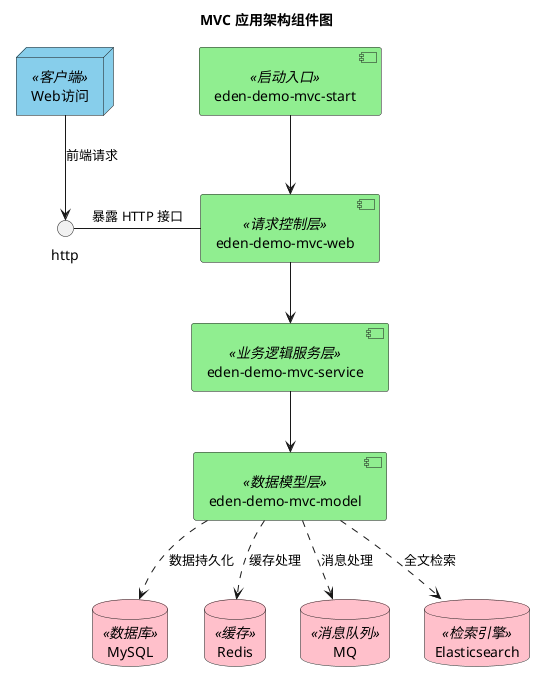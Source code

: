 @startuml

!if %variable_exists("$THEME")
title MVC 应用架构组件图 - $THEME theme
!else
title MVC 应用架构组件图
!endif

'skinparam BackgroundColor transparent

[eden-demo-mvc-web] <<请求控制层>>
[eden-demo-mvc-service] <<业务逻辑服务层>>
[eden-demo-mvc-model] <<数据模型层>>
[eden-demo-mvc-start] <<启动入口>>

[eden-demo-mvc-start] --> [eden-demo-mvc-web]
[eden-demo-mvc-web] --> [eden-demo-mvc-service]
[eden-demo-mvc-service] --> [eden-demo-mvc-model]

node "Web访问" <<客户端>>
database "MySQL" <<数据库>>
database "Redis" <<缓存>>
database "MQ" <<消息队列>>
database "Elasticsearch" <<检索引擎>>

[Web访问] --> http: 前端请求
http - [eden-demo-mvc-web]: 暴露 HTTP 接口
[eden-demo-mvc-model] ..> MySQL : 数据持久化
[eden-demo-mvc-model] ..> Redis : 缓存处理
[eden-demo-mvc-model] ..> MQ : 消息处理
[eden-demo-mvc-model] ..> Elasticsearch : 全文检索

skinparam component {
 	backgroundColor<<请求控制层>> LightGreen
    backgroundColor<<业务逻辑服务层>> LightGreen
    backgroundColor<<数据模型层>> LightGreen
    backgroundColor<<启动入口>> LightGreen
}

skinparam database {
    backgroundColor<<数据库>> Pink
    backgroundColor<<缓存>> Pink
    backgroundColor<<消息队列>> Pink
    backgroundColor<<检索引擎>> Pink
}

skinparam node {
    backgroundColor<<客户端>> SkyBlue
}

@enduml
